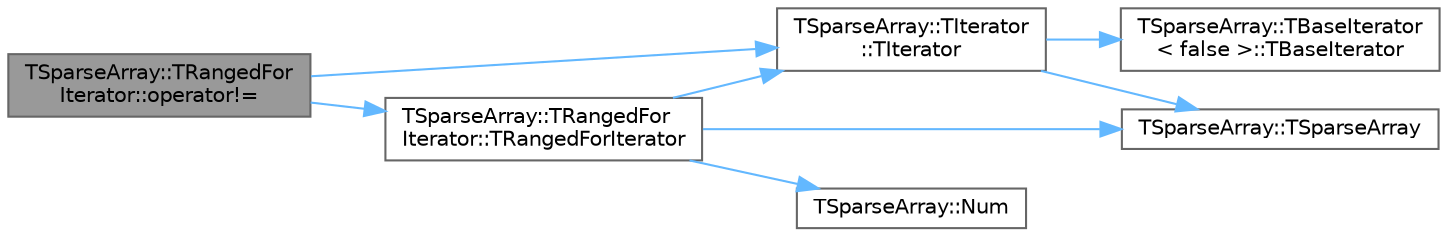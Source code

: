 digraph "TSparseArray::TRangedForIterator::operator!="
{
 // INTERACTIVE_SVG=YES
 // LATEX_PDF_SIZE
  bgcolor="transparent";
  edge [fontname=Helvetica,fontsize=10,labelfontname=Helvetica,labelfontsize=10];
  node [fontname=Helvetica,fontsize=10,shape=box,height=0.2,width=0.4];
  rankdir="LR";
  Node1 [id="Node000001",label="TSparseArray::TRangedFor\lIterator::operator!=",height=0.2,width=0.4,color="gray40", fillcolor="grey60", style="filled", fontcolor="black",tooltip=" "];
  Node1 -> Node2 [id="edge1_Node000001_Node000002",color="steelblue1",style="solid",tooltip=" "];
  Node2 [id="Node000002",label="TSparseArray::TIterator\l::TIterator",height=0.2,width=0.4,color="grey40", fillcolor="white", style="filled",URL="$d6/d84/classTSparseArray_1_1TIterator.html#acda9e28a2162793717ecb23f40107b7c",tooltip=" "];
  Node2 -> Node3 [id="edge2_Node000002_Node000003",color="steelblue1",style="solid",tooltip=" "];
  Node3 [id="Node000003",label="TSparseArray::TBaseIterator\l\< false \>::TBaseIterator",height=0.2,width=0.4,color="grey40", fillcolor="white", style="filled",URL="$dc/d65/classTSparseArray_1_1TBaseIterator.html#ad823f79e9b0fb88ea2adcc3742728c11",tooltip=" "];
  Node2 -> Node4 [id="edge3_Node000002_Node000004",color="steelblue1",style="solid",tooltip=" "];
  Node4 [id="Node000004",label="TSparseArray::TSparseArray",height=0.2,width=0.4,color="grey40", fillcolor="white", style="filled",URL="$d0/db8/classTSparseArray.html#a485079d7197de55adb3f3283a308458d",tooltip=" "];
  Node1 -> Node5 [id="edge4_Node000001_Node000005",color="steelblue1",style="solid",tooltip=" "];
  Node5 [id="Node000005",label="TSparseArray::TRangedFor\lIterator::TRangedForIterator",height=0.2,width=0.4,color="grey40", fillcolor="white", style="filled",URL="$d1/dc4/classTSparseArray_1_1TRangedForIterator.html#a6d925d9b147866fbda80f224688e3bb1",tooltip=" "];
  Node5 -> Node2 [id="edge5_Node000005_Node000002",color="steelblue1",style="solid",tooltip=" "];
  Node5 -> Node4 [id="edge6_Node000005_Node000004",color="steelblue1",style="solid",tooltip=" "];
  Node5 -> Node6 [id="edge7_Node000005_Node000006",color="steelblue1",style="solid",tooltip=" "];
  Node6 [id="Node000006",label="TSparseArray::Num",height=0.2,width=0.4,color="grey40", fillcolor="white", style="filled",URL="$d0/db8/classTSparseArray.html#a78e1528869dcf3c844ed9a541c960306",tooltip=" "];
}

